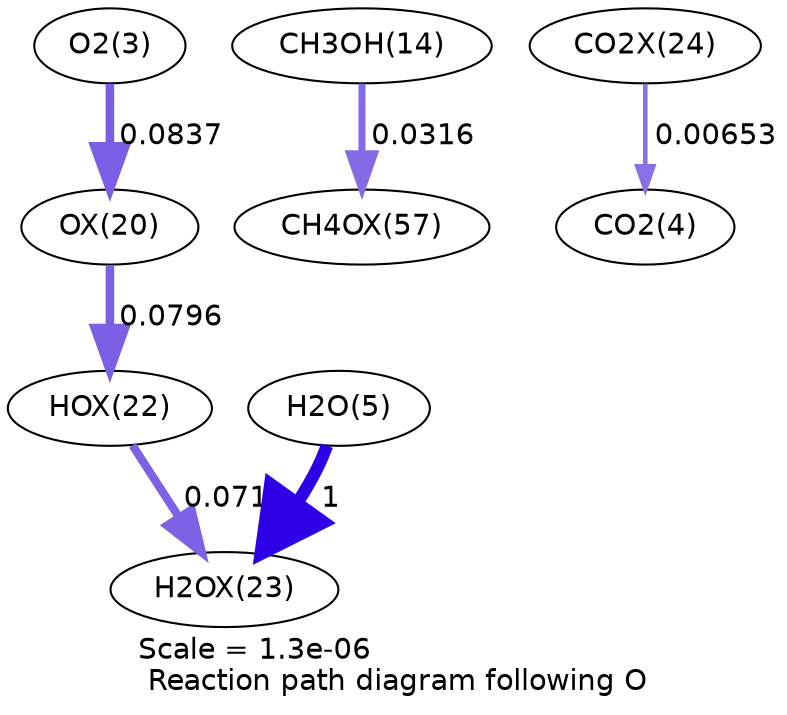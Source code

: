 digraph reaction_paths {
center=1;
s5 -> s26[fontname="Helvetica", penwidth=4.13, arrowsize=2.06, color="0.7, 0.584, 0.9"
, label=" 0.0837"];
s26 -> s28[fontname="Helvetica", penwidth=4.09, arrowsize=2.04, color="0.7, 0.58, 0.9"
, label=" 0.0796"];
s28 -> s29[fontname="Helvetica", penwidth=4, arrowsize=2, color="0.7, 0.571, 0.9"
, label=" 0.0711"];
s16 -> s42[fontname="Helvetica", penwidth=3.39, arrowsize=1.7, color="0.7, 0.532, 0.9"
, label=" 0.0316"];
s7 -> s29[fontname="Helvetica", penwidth=6, arrowsize=3, color="0.7, 1.5, 0.9"
, label=" 1"];
s30 -> s6[fontname="Helvetica", penwidth=2.2, arrowsize=1.1, color="0.7, 0.507, 0.9"
, label=" 0.00653"];
s5 [ fontname="Helvetica", label="O2(3)"];
s6 [ fontname="Helvetica", label="CO2(4)"];
s7 [ fontname="Helvetica", label="H2O(5)"];
s16 [ fontname="Helvetica", label="CH3OH(14)"];
s26 [ fontname="Helvetica", label="OX(20)"];
s28 [ fontname="Helvetica", label="HOX(22)"];
s29 [ fontname="Helvetica", label="H2OX(23)"];
s30 [ fontname="Helvetica", label="CO2X(24)"];
s42 [ fontname="Helvetica", label="CH4OX(57)"];
 label = "Scale = 1.3e-06\l Reaction path diagram following O";
 fontname = "Helvetica";
}
